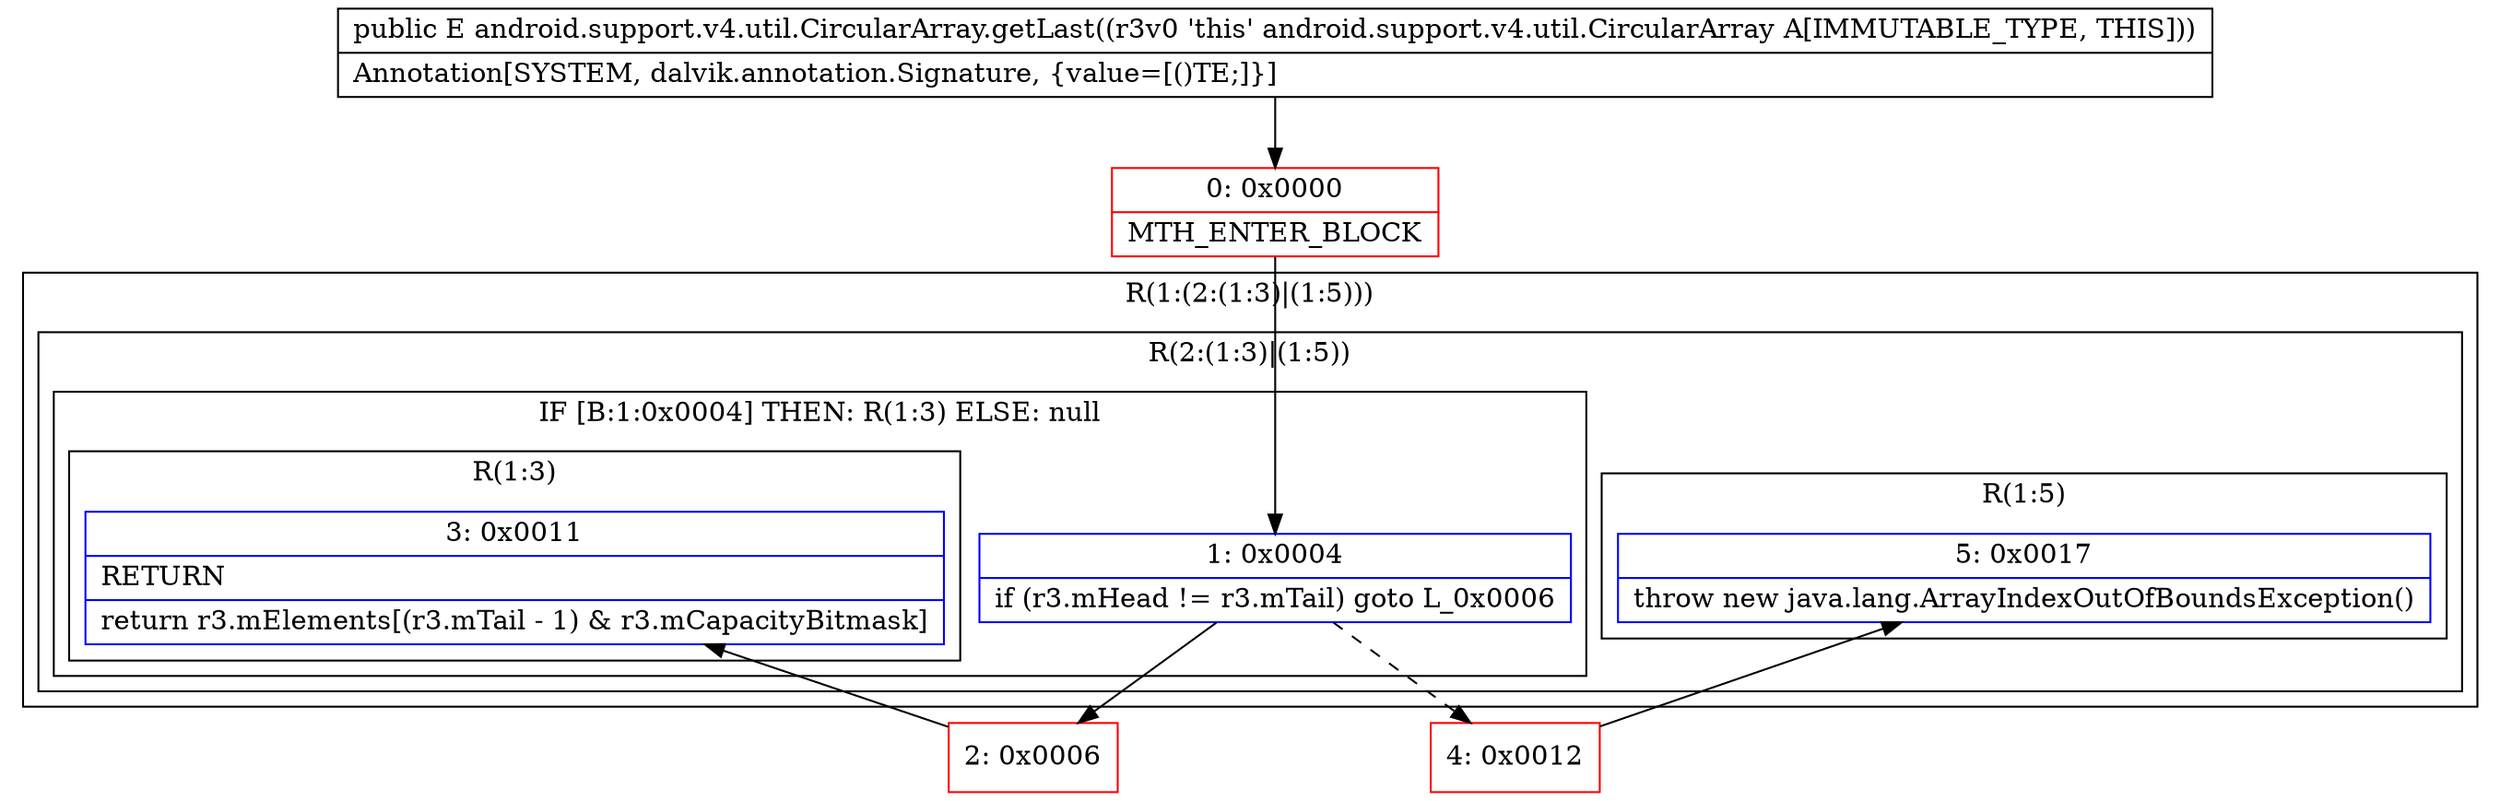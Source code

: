 digraph "CFG forandroid.support.v4.util.CircularArray.getLast()Ljava\/lang\/Object;" {
subgraph cluster_Region_2023205191 {
label = "R(1:(2:(1:3)|(1:5)))";
node [shape=record,color=blue];
subgraph cluster_Region_179736147 {
label = "R(2:(1:3)|(1:5))";
node [shape=record,color=blue];
subgraph cluster_IfRegion_562576236 {
label = "IF [B:1:0x0004] THEN: R(1:3) ELSE: null";
node [shape=record,color=blue];
Node_1 [shape=record,label="{1\:\ 0x0004|if (r3.mHead != r3.mTail) goto L_0x0006\l}"];
subgraph cluster_Region_1207202257 {
label = "R(1:3)";
node [shape=record,color=blue];
Node_3 [shape=record,label="{3\:\ 0x0011|RETURN\l|return r3.mElements[(r3.mTail \- 1) & r3.mCapacityBitmask]\l}"];
}
}
subgraph cluster_Region_40642041 {
label = "R(1:5)";
node [shape=record,color=blue];
Node_5 [shape=record,label="{5\:\ 0x0017|throw new java.lang.ArrayIndexOutOfBoundsException()\l}"];
}
}
}
Node_0 [shape=record,color=red,label="{0\:\ 0x0000|MTH_ENTER_BLOCK\l}"];
Node_2 [shape=record,color=red,label="{2\:\ 0x0006}"];
Node_4 [shape=record,color=red,label="{4\:\ 0x0012}"];
MethodNode[shape=record,label="{public E android.support.v4.util.CircularArray.getLast((r3v0 'this' android.support.v4.util.CircularArray A[IMMUTABLE_TYPE, THIS]))  | Annotation[SYSTEM, dalvik.annotation.Signature, \{value=[()TE;]\}]\l}"];
MethodNode -> Node_0;
Node_1 -> Node_2;
Node_1 -> Node_4[style=dashed];
Node_0 -> Node_1;
Node_2 -> Node_3;
Node_4 -> Node_5;
}

